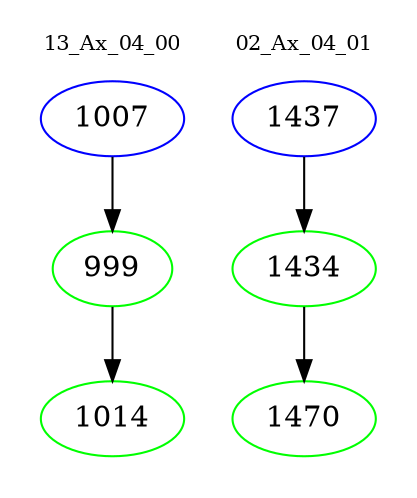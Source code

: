 digraph{
subgraph cluster_0 {
color = white
label = "13_Ax_04_00";
fontsize=10;
T0_1007 [label="1007", color="blue"]
T0_1007 -> T0_999 [color="black"]
T0_999 [label="999", color="green"]
T0_999 -> T0_1014 [color="black"]
T0_1014 [label="1014", color="green"]
}
subgraph cluster_1 {
color = white
label = "02_Ax_04_01";
fontsize=10;
T1_1437 [label="1437", color="blue"]
T1_1437 -> T1_1434 [color="black"]
T1_1434 [label="1434", color="green"]
T1_1434 -> T1_1470 [color="black"]
T1_1470 [label="1470", color="green"]
}
}
